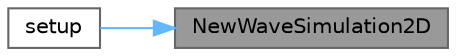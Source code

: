 digraph "NewWaveSimulation2D"
{
 // INTERACTIVE_SVG=YES
 // LATEX_PDF_SIZE
  bgcolor="transparent";
  edge [fontname=Helvetica,fontsize=10,labelfontname=Helvetica,labelfontsize=10];
  node [fontname=Helvetica,fontsize=10,shape=box,height=0.2,width=0.4];
  rankdir="RL";
  Node1 [id="Node000001",label="NewWaveSimulation2D",height=0.2,width=0.4,color="gray40", fillcolor="grey60", style="filled", fontcolor="black",tooltip=" "];
  Node1 -> Node2 [id="edge1_Node000001_Node000002",dir="back",color="steelblue1",style="solid",tooltip=" "];
  Node2 [id="Node000002",label="setup",height=0.2,width=0.4,color="grey40", fillcolor="white", style="filled",URL="$d7/d3b/complex_8h_a4fc01d736fe50cf5b977f755b675f11d.html#a4fc01d736fe50cf5b977f755b675f11d",tooltip=" "];
}
